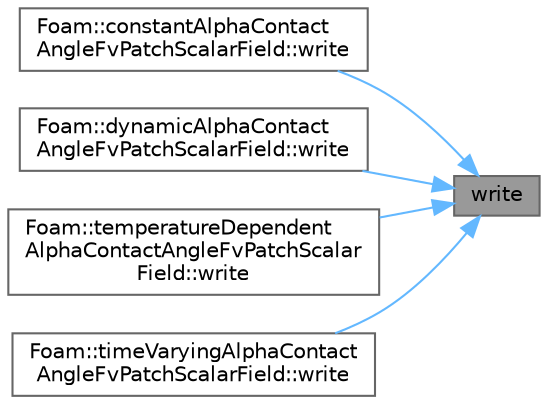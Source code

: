 digraph "write"
{
 // LATEX_PDF_SIZE
  bgcolor="transparent";
  edge [fontname=Helvetica,fontsize=10,labelfontname=Helvetica,labelfontsize=10];
  node [fontname=Helvetica,fontsize=10,shape=box,height=0.2,width=0.4];
  rankdir="RL";
  Node1 [id="Node000001",label="write",height=0.2,width=0.4,color="gray40", fillcolor="grey60", style="filled", fontcolor="black",tooltip=" "];
  Node1 -> Node2 [id="edge1_Node000001_Node000002",dir="back",color="steelblue1",style="solid",tooltip=" "];
  Node2 [id="Node000002",label="Foam::constantAlphaContact\lAngleFvPatchScalarField::write",height=0.2,width=0.4,color="grey40", fillcolor="white", style="filled",URL="$classFoam_1_1constantAlphaContactAngleFvPatchScalarField.html#a293fdfec8bdfbd5c3913ab4c9f3454ff",tooltip=" "];
  Node1 -> Node3 [id="edge2_Node000001_Node000003",dir="back",color="steelblue1",style="solid",tooltip=" "];
  Node3 [id="Node000003",label="Foam::dynamicAlphaContact\lAngleFvPatchScalarField::write",height=0.2,width=0.4,color="grey40", fillcolor="white", style="filled",URL="$classFoam_1_1dynamicAlphaContactAngleFvPatchScalarField.html#a293fdfec8bdfbd5c3913ab4c9f3454ff",tooltip=" "];
  Node1 -> Node4 [id="edge3_Node000001_Node000004",dir="back",color="steelblue1",style="solid",tooltip=" "];
  Node4 [id="Node000004",label="Foam::temperatureDependent\lAlphaContactAngleFvPatchScalar\lField::write",height=0.2,width=0.4,color="grey40", fillcolor="white", style="filled",URL="$classFoam_1_1temperatureDependentAlphaContactAngleFvPatchScalarField.html#a293fdfec8bdfbd5c3913ab4c9f3454ff",tooltip=" "];
  Node1 -> Node5 [id="edge4_Node000001_Node000005",dir="back",color="steelblue1",style="solid",tooltip=" "];
  Node5 [id="Node000005",label="Foam::timeVaryingAlphaContact\lAngleFvPatchScalarField::write",height=0.2,width=0.4,color="grey40", fillcolor="white", style="filled",URL="$classFoam_1_1timeVaryingAlphaContactAngleFvPatchScalarField.html#a293fdfec8bdfbd5c3913ab4c9f3454ff",tooltip=" "];
}
